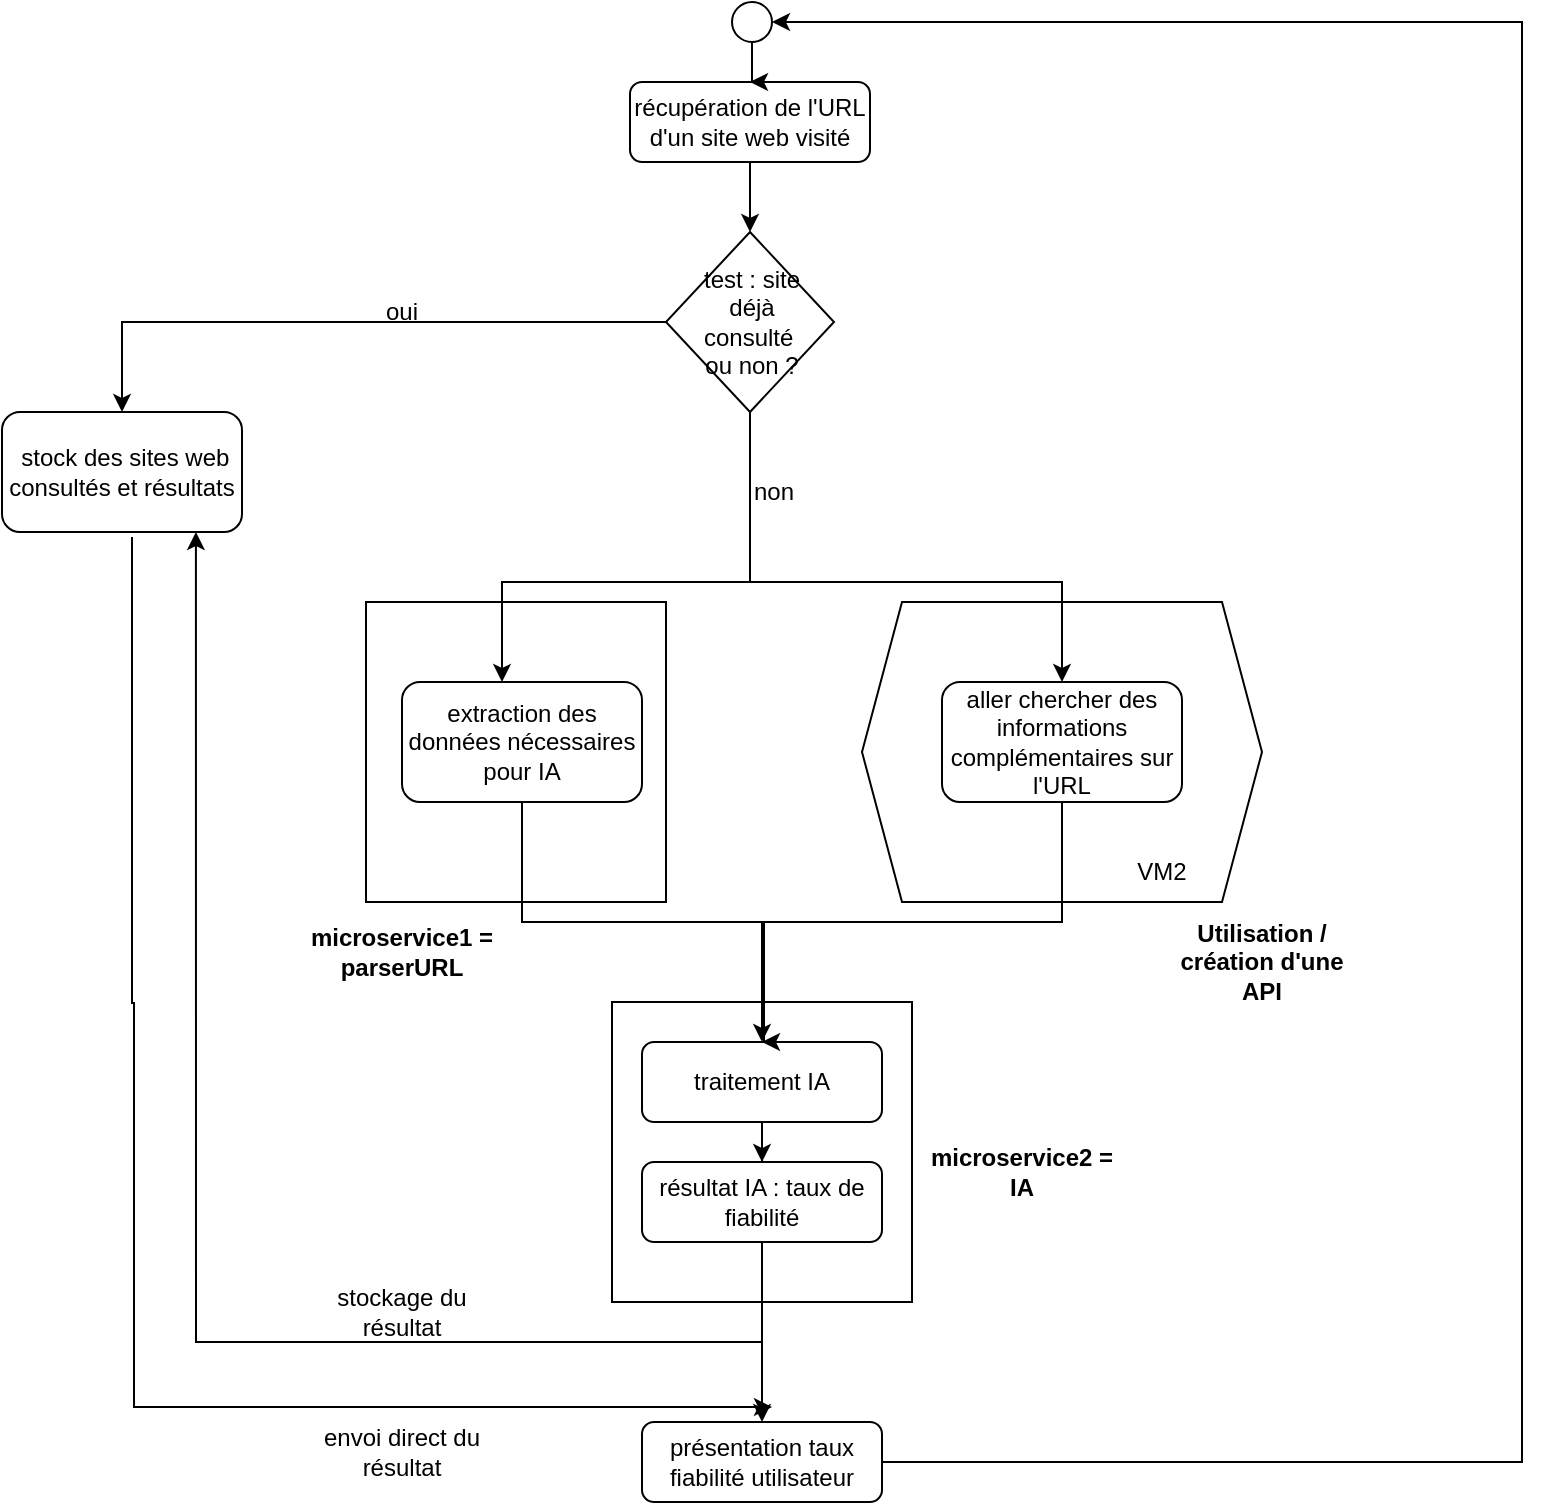 <mxfile version="25.0.3" pages="2">
  <diagram id="C5RBs43oDa-KdzZeNtuy" name="Page-1">
    <mxGraphModel dx="1750" dy="870" grid="1" gridSize="10" guides="1" tooltips="1" connect="1" arrows="1" fold="1" page="1" pageScale="1" pageWidth="827" pageHeight="1169" math="0" shadow="0">
      <root>
        <mxCell id="WIyWlLk6GJQsqaUBKTNV-0" />
        <mxCell id="WIyWlLk6GJQsqaUBKTNV-1" parent="WIyWlLk6GJQsqaUBKTNV-0" />
        <mxCell id="ohB5InCU-xN0NF_sRHij-32" value="" style="whiteSpace=wrap;html=1;aspect=fixed;" parent="WIyWlLk6GJQsqaUBKTNV-1" vertex="1">
          <mxGeometry x="345" y="590" width="150" height="150" as="geometry" />
        </mxCell>
        <mxCell id="ohB5InCU-xN0NF_sRHij-26" value="" style="whiteSpace=wrap;html=1;aspect=fixed;" parent="WIyWlLk6GJQsqaUBKTNV-1" vertex="1">
          <mxGeometry x="222" y="390" width="150" height="150" as="geometry" />
        </mxCell>
        <mxCell id="ohB5InCU-xN0NF_sRHij-23" value="" style="shape=hexagon;perimeter=hexagonPerimeter2;whiteSpace=wrap;html=1;fixedSize=1;" parent="WIyWlLk6GJQsqaUBKTNV-1" vertex="1">
          <mxGeometry x="470" y="390" width="200" height="150" as="geometry" />
        </mxCell>
        <mxCell id="ohB5InCU-xN0NF_sRHij-34" style="edgeStyle=orthogonalEdgeStyle;rounded=0;orthogonalLoop=1;jettySize=auto;html=1;entryX=0.5;entryY=0;entryDx=0;entryDy=0;" parent="WIyWlLk6GJQsqaUBKTNV-1" source="WIyWlLk6GJQsqaUBKTNV-3" target="ohB5InCU-xN0NF_sRHij-19" edge="1">
          <mxGeometry relative="1" as="geometry" />
        </mxCell>
        <mxCell id="WIyWlLk6GJQsqaUBKTNV-3" value="récupération de l&#39;URL d&#39;un site web visité" style="rounded=1;whiteSpace=wrap;html=1;fontSize=12;glass=0;strokeWidth=1;shadow=0;" parent="WIyWlLk6GJQsqaUBKTNV-1" vertex="1">
          <mxGeometry x="354" y="130" width="120" height="40" as="geometry" />
        </mxCell>
        <mxCell id="ohB5InCU-xN0NF_sRHij-11" style="edgeStyle=orthogonalEdgeStyle;rounded=0;orthogonalLoop=1;jettySize=auto;html=1;entryX=0.5;entryY=0;entryDx=0;entryDy=0;" parent="WIyWlLk6GJQsqaUBKTNV-1" source="WIyWlLk6GJQsqaUBKTNV-11" target="ohB5InCU-xN0NF_sRHij-10" edge="1">
          <mxGeometry relative="1" as="geometry" />
        </mxCell>
        <mxCell id="WIyWlLk6GJQsqaUBKTNV-11" value="traitement IA" style="rounded=1;whiteSpace=wrap;html=1;fontSize=12;glass=0;strokeWidth=1;shadow=0;" parent="WIyWlLk6GJQsqaUBKTNV-1" vertex="1">
          <mxGeometry x="360" y="610" width="120" height="40" as="geometry" />
        </mxCell>
        <mxCell id="ohB5InCU-xN0NF_sRHij-7" style="edgeStyle=orthogonalEdgeStyle;rounded=0;orthogonalLoop=1;jettySize=auto;html=1;entryX=0.5;entryY=0;entryDx=0;entryDy=0;" parent="WIyWlLk6GJQsqaUBKTNV-1" source="ohB5InCU-xN0NF_sRHij-4" target="WIyWlLk6GJQsqaUBKTNV-11" edge="1">
          <mxGeometry relative="1" as="geometry">
            <mxPoint x="420" y="560" as="targetPoint" />
          </mxGeometry>
        </mxCell>
        <mxCell id="ohB5InCU-xN0NF_sRHij-4" value="extraction des données nécessaires pour IA" style="rounded=1;whiteSpace=wrap;html=1;fontSize=12;glass=0;strokeWidth=1;shadow=0;" parent="WIyWlLk6GJQsqaUBKTNV-1" vertex="1">
          <mxGeometry x="240" y="430" width="120" height="60" as="geometry" />
        </mxCell>
        <mxCell id="ohB5InCU-xN0NF_sRHij-8" style="edgeStyle=orthogonalEdgeStyle;rounded=0;orthogonalLoop=1;jettySize=auto;html=1;entryX=0.5;entryY=0;entryDx=0;entryDy=0;" parent="WIyWlLk6GJQsqaUBKTNV-1" source="ohB5InCU-xN0NF_sRHij-5" edge="1" target="WIyWlLk6GJQsqaUBKTNV-11">
          <mxGeometry relative="1" as="geometry">
            <mxPoint x="420" y="560" as="targetPoint" />
            <Array as="points">
              <mxPoint x="570" y="550" />
              <mxPoint x="421" y="550" />
              <mxPoint x="421" y="610" />
            </Array>
          </mxGeometry>
        </mxCell>
        <mxCell id="ohB5InCU-xN0NF_sRHij-5" value="aller chercher des informations complémentaires sur l&#39;URL" style="rounded=1;whiteSpace=wrap;html=1;fontSize=12;glass=0;strokeWidth=1;shadow=0;" parent="WIyWlLk6GJQsqaUBKTNV-1" vertex="1">
          <mxGeometry x="510" y="430" width="120" height="60" as="geometry" />
        </mxCell>
        <mxCell id="ohB5InCU-xN0NF_sRHij-54" style="edgeStyle=orthogonalEdgeStyle;rounded=0;orthogonalLoop=1;jettySize=auto;html=1;" parent="WIyWlLk6GJQsqaUBKTNV-1" source="ohB5InCU-xN0NF_sRHij-10" target="ohB5InCU-xN0NF_sRHij-12" edge="1">
          <mxGeometry relative="1" as="geometry" />
        </mxCell>
        <mxCell id="ohB5InCU-xN0NF_sRHij-10" value="résultat IA : taux de fiabilité" style="rounded=1;whiteSpace=wrap;html=1;fontSize=12;glass=0;strokeWidth=1;shadow=0;" parent="WIyWlLk6GJQsqaUBKTNV-1" vertex="1">
          <mxGeometry x="360" y="670" width="120" height="40" as="geometry" />
        </mxCell>
        <mxCell id="ohB5InCU-xN0NF_sRHij-50" style="edgeStyle=orthogonalEdgeStyle;rounded=0;orthogonalLoop=1;jettySize=auto;html=1;entryX=1;entryY=0.5;entryDx=0;entryDy=0;" parent="WIyWlLk6GJQsqaUBKTNV-1" source="ohB5InCU-xN0NF_sRHij-12" target="ohB5InCU-xN0NF_sRHij-15" edge="1">
          <mxGeometry relative="1" as="geometry">
            <Array as="points">
              <mxPoint x="800" y="820" />
              <mxPoint x="800" y="100" />
            </Array>
          </mxGeometry>
        </mxCell>
        <mxCell id="ohB5InCU-xN0NF_sRHij-12" value="présentation taux fiabilité utilisateur" style="rounded=1;whiteSpace=wrap;html=1;fontSize=12;glass=0;strokeWidth=1;shadow=0;" parent="WIyWlLk6GJQsqaUBKTNV-1" vertex="1">
          <mxGeometry x="360" y="800" width="120" height="40" as="geometry" />
        </mxCell>
        <mxCell id="ohB5InCU-xN0NF_sRHij-49" style="edgeStyle=orthogonalEdgeStyle;rounded=0;orthogonalLoop=1;jettySize=auto;html=1;" parent="WIyWlLk6GJQsqaUBKTNV-1" source="ohB5InCU-xN0NF_sRHij-15" target="WIyWlLk6GJQsqaUBKTNV-3" edge="1">
          <mxGeometry relative="1" as="geometry" />
        </mxCell>
        <mxCell id="ohB5InCU-xN0NF_sRHij-15" value="" style="ellipse;whiteSpace=wrap;html=1;aspect=fixed;" parent="WIyWlLk6GJQsqaUBKTNV-1" vertex="1">
          <mxGeometry x="405" y="90" width="20" height="20" as="geometry" />
        </mxCell>
        <mxCell id="ohB5InCU-xN0NF_sRHij-39" style="edgeStyle=orthogonalEdgeStyle;rounded=0;orthogonalLoop=1;jettySize=auto;html=1;exitX=0.5;exitY=1;exitDx=0;exitDy=0;" parent="WIyWlLk6GJQsqaUBKTNV-1" source="ohB5InCU-xN0NF_sRHij-19" edge="1">
          <mxGeometry relative="1" as="geometry">
            <mxPoint x="290" y="430" as="targetPoint" />
            <mxPoint x="324" y="325" as="sourcePoint" />
            <Array as="points">
              <mxPoint x="414" y="380" />
              <mxPoint x="290" y="380" />
            </Array>
          </mxGeometry>
        </mxCell>
        <mxCell id="ohB5InCU-xN0NF_sRHij-40" style="edgeStyle=orthogonalEdgeStyle;rounded=0;orthogonalLoop=1;jettySize=auto;html=1;entryX=0.5;entryY=0;entryDx=0;entryDy=0;" parent="WIyWlLk6GJQsqaUBKTNV-1" source="ohB5InCU-xN0NF_sRHij-19" target="ohB5InCU-xN0NF_sRHij-5" edge="1">
          <mxGeometry relative="1" as="geometry">
            <Array as="points">
              <mxPoint x="414" y="380" />
              <mxPoint x="570" y="380" />
            </Array>
          </mxGeometry>
        </mxCell>
        <mxCell id="ohB5InCU-xN0NF_sRHij-19" value="" style="rhombus;whiteSpace=wrap;html=1;" parent="WIyWlLk6GJQsqaUBKTNV-1" vertex="1">
          <mxGeometry x="372" y="205" width="84" height="90" as="geometry" />
        </mxCell>
        <mxCell id="ohB5InCU-xN0NF_sRHij-24" value="VM2" style="text;html=1;align=center;verticalAlign=middle;whiteSpace=wrap;rounded=0;" parent="WIyWlLk6GJQsqaUBKTNV-1" vertex="1">
          <mxGeometry x="590" y="510" width="60" height="30" as="geometry" />
        </mxCell>
        <mxCell id="ohB5InCU-xN0NF_sRHij-33" value="&lt;b&gt;microservice2 = IA&lt;/b&gt;" style="text;html=1;align=center;verticalAlign=middle;whiteSpace=wrap;rounded=0;" parent="WIyWlLk6GJQsqaUBKTNV-1" vertex="1">
          <mxGeometry x="500" y="660" width="100" height="30" as="geometry" />
        </mxCell>
        <mxCell id="ohB5InCU-xN0NF_sRHij-35" value="test : site déjà consulté&amp;nbsp; ou non ?" style="text;html=1;align=center;verticalAlign=middle;whiteSpace=wrap;rounded=0;" parent="WIyWlLk6GJQsqaUBKTNV-1" vertex="1">
          <mxGeometry x="385" y="235" width="60" height="30" as="geometry" />
        </mxCell>
        <mxCell id="ohB5InCU-xN0NF_sRHij-41" value="non" style="text;html=1;align=center;verticalAlign=middle;whiteSpace=wrap;rounded=0;" parent="WIyWlLk6GJQsqaUBKTNV-1" vertex="1">
          <mxGeometry x="396" y="320" width="60" height="30" as="geometry" />
        </mxCell>
        <mxCell id="ohB5InCU-xN0NF_sRHij-42" value="oui" style="text;html=1;align=center;verticalAlign=middle;whiteSpace=wrap;rounded=0;" parent="WIyWlLk6GJQsqaUBKTNV-1" vertex="1">
          <mxGeometry x="210" y="230" width="60" height="30" as="geometry" />
        </mxCell>
        <mxCell id="ohB5InCU-xN0NF_sRHij-44" value="&lt;b&gt;microservice1 = parserURL&lt;/b&gt;" style="text;html=1;align=center;verticalAlign=middle;whiteSpace=wrap;rounded=0;" parent="WIyWlLk6GJQsqaUBKTNV-1" vertex="1">
          <mxGeometry x="190" y="550" width="100" height="30" as="geometry" />
        </mxCell>
        <mxCell id="ohB5InCU-xN0NF_sRHij-45" value="&lt;b&gt;Utilisation / création d&#39;une API&lt;/b&gt;" style="text;html=1;align=center;verticalAlign=middle;whiteSpace=wrap;rounded=0;" parent="WIyWlLk6GJQsqaUBKTNV-1" vertex="1">
          <mxGeometry x="620" y="550" width="100" height="40" as="geometry" />
        </mxCell>
        <mxCell id="ohB5InCU-xN0NF_sRHij-46" value="" style="edgeStyle=orthogonalEdgeStyle;rounded=0;orthogonalLoop=1;jettySize=auto;html=1;" parent="WIyWlLk6GJQsqaUBKTNV-1" source="ohB5InCU-xN0NF_sRHij-19" target="ohB5InCU-xN0NF_sRHij-18" edge="1">
          <mxGeometry relative="1" as="geometry">
            <mxPoint x="100" y="360" as="targetPoint" />
            <mxPoint x="372" y="250" as="sourcePoint" />
            <Array as="points">
              <mxPoint x="100" y="250" />
            </Array>
          </mxGeometry>
        </mxCell>
        <mxCell id="ohB5InCU-xN0NF_sRHij-47" style="edgeStyle=orthogonalEdgeStyle;rounded=0;orthogonalLoop=1;jettySize=auto;html=1;" parent="WIyWlLk6GJQsqaUBKTNV-1" edge="1">
          <mxGeometry relative="1" as="geometry">
            <mxPoint x="425" y="792.5" as="targetPoint" />
            <mxPoint x="105" y="357.5" as="sourcePoint" />
            <Array as="points">
              <mxPoint x="105" y="590.5" />
              <mxPoint x="106" y="590.5" />
            </Array>
          </mxGeometry>
        </mxCell>
        <mxCell id="ohB5InCU-xN0NF_sRHij-18" value="&amp;nbsp;stock des sites web consultés et résultats" style="rounded=1;whiteSpace=wrap;html=1;" parent="WIyWlLk6GJQsqaUBKTNV-1" vertex="1">
          <mxGeometry x="40" y="295" width="120" height="60" as="geometry" />
        </mxCell>
        <mxCell id="ohB5InCU-xN0NF_sRHij-52" style="edgeStyle=orthogonalEdgeStyle;rounded=0;orthogonalLoop=1;jettySize=auto;html=1;entryX=0.808;entryY=1;entryDx=0;entryDy=0;entryPerimeter=0;" parent="WIyWlLk6GJQsqaUBKTNV-1" source="ohB5InCU-xN0NF_sRHij-32" target="ohB5InCU-xN0NF_sRHij-18" edge="1">
          <mxGeometry relative="1" as="geometry">
            <Array as="points">
              <mxPoint x="420" y="760" />
              <mxPoint x="137" y="760" />
            </Array>
          </mxGeometry>
        </mxCell>
        <mxCell id="ohB5InCU-xN0NF_sRHij-53" value="stockage du résultat" style="text;html=1;align=center;verticalAlign=middle;whiteSpace=wrap;rounded=0;" parent="WIyWlLk6GJQsqaUBKTNV-1" vertex="1">
          <mxGeometry x="190" y="730" width="100" height="30" as="geometry" />
        </mxCell>
        <mxCell id="KUNb-ALwVsfFfX7cQz7f-1" value="envoi direct du résultat" style="text;html=1;align=center;verticalAlign=middle;whiteSpace=wrap;rounded=0;" vertex="1" parent="WIyWlLk6GJQsqaUBKTNV-1">
          <mxGeometry x="190" y="800" width="100" height="30" as="geometry" />
        </mxCell>
      </root>
    </mxGraphModel>
  </diagram>
  <diagram id="v_6nQgco1aNuK9Hcgt2x" name="Page-2">
    <mxGraphModel dx="1975" dy="870" grid="1" gridSize="10" guides="1" tooltips="1" connect="1" arrows="1" fold="1" page="1" pageScale="1" pageWidth="827" pageHeight="1169" math="0" shadow="0">
      <root>
        <mxCell id="0" />
        <mxCell id="1" parent="0" />
        <mxCell id="AFYvolNgyScurAeCCj6h-1" value="" style="whiteSpace=wrap;html=1;aspect=fixed;" parent="1" vertex="1">
          <mxGeometry x="345" y="590" width="150" height="150" as="geometry" />
        </mxCell>
        <mxCell id="AFYvolNgyScurAeCCj6h-2" value="" style="whiteSpace=wrap;html=1;aspect=fixed;" parent="1" vertex="1">
          <mxGeometry x="222" y="390" width="150" height="150" as="geometry" />
        </mxCell>
        <mxCell id="AFYvolNgyScurAeCCj6h-3" value="" style="shape=hexagon;perimeter=hexagonPerimeter2;whiteSpace=wrap;html=1;fixedSize=1;" parent="1" vertex="1">
          <mxGeometry x="470" y="390" width="200" height="150" as="geometry" />
        </mxCell>
        <mxCell id="AFYvolNgyScurAeCCj6h-4" style="edgeStyle=orthogonalEdgeStyle;rounded=0;orthogonalLoop=1;jettySize=auto;html=1;entryX=0.5;entryY=0;entryDx=0;entryDy=0;" parent="1" source="AFYvolNgyScurAeCCj6h-5" target="AFYvolNgyScurAeCCj6h-20" edge="1">
          <mxGeometry relative="1" as="geometry" />
        </mxCell>
        <mxCell id="AFYvolNgyScurAeCCj6h-5" value="retrieving the URL of a visited website" style="rounded=1;whiteSpace=wrap;html=1;fontSize=12;glass=0;strokeWidth=1;shadow=0;" parent="1" vertex="1">
          <mxGeometry x="354" y="130" width="120" height="40" as="geometry" />
        </mxCell>
        <mxCell id="AFYvolNgyScurAeCCj6h-6" style="edgeStyle=orthogonalEdgeStyle;rounded=0;orthogonalLoop=1;jettySize=auto;html=1;entryX=0.5;entryY=0;entryDx=0;entryDy=0;" parent="1" source="AFYvolNgyScurAeCCj6h-7" target="AFYvolNgyScurAeCCj6h-13" edge="1">
          <mxGeometry relative="1" as="geometry" />
        </mxCell>
        <mxCell id="AFYvolNgyScurAeCCj6h-7" value="&lt;div&gt;AI processing&lt;/div&gt;" style="rounded=1;whiteSpace=wrap;html=1;fontSize=12;glass=0;strokeWidth=1;shadow=0;" parent="1" vertex="1">
          <mxGeometry x="360" y="610" width="120" height="40" as="geometry" />
        </mxCell>
        <mxCell id="AFYvolNgyScurAeCCj6h-8" style="edgeStyle=orthogonalEdgeStyle;rounded=0;orthogonalLoop=1;jettySize=auto;html=1;entryX=0.5;entryY=0;entryDx=0;entryDy=0;" parent="1" source="AFYvolNgyScurAeCCj6h-9" target="AFYvolNgyScurAeCCj6h-7" edge="1">
          <mxGeometry relative="1" as="geometry">
            <mxPoint x="420" y="560" as="targetPoint" />
          </mxGeometry>
        </mxCell>
        <mxCell id="AFYvolNgyScurAeCCj6h-9" value="&lt;div&gt;extraction of necessary data&amp;nbsp;&lt;span style=&quot;background-color: initial;&quot;&gt;on URL&amp;nbsp;&lt;/span&gt;&lt;span style=&quot;background-color: initial;&quot;&gt;for AI&lt;/span&gt;&lt;/div&gt;" style="rounded=1;whiteSpace=wrap;html=1;fontSize=12;glass=0;strokeWidth=1;shadow=0;" parent="1" vertex="1">
          <mxGeometry x="240" y="430" width="120" height="60" as="geometry" />
        </mxCell>
        <mxCell id="AFYvolNgyScurAeCCj6h-10" style="edgeStyle=orthogonalEdgeStyle;rounded=0;orthogonalLoop=1;jettySize=auto;html=1;entryX=0.5;entryY=0;entryDx=0;entryDy=0;" parent="1" source="AFYvolNgyScurAeCCj6h-11" target="AFYvolNgyScurAeCCj6h-7" edge="1">
          <mxGeometry relative="1" as="geometry">
            <mxPoint x="420" y="560" as="targetPoint" />
            <Array as="points">
              <mxPoint x="570" y="550" />
              <mxPoint x="421" y="550" />
              <mxPoint x="421" y="610" />
            </Array>
          </mxGeometry>
        </mxCell>
        <mxCell id="AFYvolNgyScurAeCCj6h-11" value="pick up complementary information about URL&amp;nbsp;" style="rounded=1;whiteSpace=wrap;html=1;fontSize=12;glass=0;strokeWidth=1;shadow=0;" parent="1" vertex="1">
          <mxGeometry x="510" y="430" width="120" height="60" as="geometry" />
        </mxCell>
        <mxCell id="AFYvolNgyScurAeCCj6h-12" style="edgeStyle=orthogonalEdgeStyle;rounded=0;orthogonalLoop=1;jettySize=auto;html=1;" parent="1" source="AFYvolNgyScurAeCCj6h-13" target="AFYvolNgyScurAeCCj6h-15" edge="1">
          <mxGeometry relative="1" as="geometry" />
        </mxCell>
        <mxCell id="AFYvolNgyScurAeCCj6h-13" value="AI result: reliability rate" style="rounded=1;whiteSpace=wrap;html=1;fontSize=12;glass=0;strokeWidth=1;shadow=0;" parent="1" vertex="1">
          <mxGeometry x="360" y="670" width="120" height="40" as="geometry" />
        </mxCell>
        <mxCell id="AFYvolNgyScurAeCCj6h-14" style="edgeStyle=orthogonalEdgeStyle;rounded=0;orthogonalLoop=1;jettySize=auto;html=1;entryX=1;entryY=0.5;entryDx=0;entryDy=0;" parent="1" source="AFYvolNgyScurAeCCj6h-15" target="AFYvolNgyScurAeCCj6h-17" edge="1">
          <mxGeometry relative="1" as="geometry">
            <Array as="points">
              <mxPoint x="800" y="830" />
              <mxPoint x="800" y="100" />
            </Array>
          </mxGeometry>
        </mxCell>
        <mxCell id="AFYvolNgyScurAeCCj6h-15" value="&lt;div&gt;reliability rate presentation&lt;/div&gt;" style="rounded=1;whiteSpace=wrap;html=1;fontSize=12;glass=0;strokeWidth=1;shadow=0;" parent="1" vertex="1">
          <mxGeometry x="360" y="812" width="120" height="38" as="geometry" />
        </mxCell>
        <mxCell id="AFYvolNgyScurAeCCj6h-16" style="edgeStyle=orthogonalEdgeStyle;rounded=0;orthogonalLoop=1;jettySize=auto;html=1;" parent="1" source="AFYvolNgyScurAeCCj6h-17" target="AFYvolNgyScurAeCCj6h-5" edge="1">
          <mxGeometry relative="1" as="geometry" />
        </mxCell>
        <mxCell id="AFYvolNgyScurAeCCj6h-17" value="" style="ellipse;whiteSpace=wrap;html=1;aspect=fixed;" parent="1" vertex="1">
          <mxGeometry x="405" y="90" width="20" height="20" as="geometry" />
        </mxCell>
        <mxCell id="AFYvolNgyScurAeCCj6h-18" style="edgeStyle=orthogonalEdgeStyle;rounded=0;orthogonalLoop=1;jettySize=auto;html=1;exitX=0.5;exitY=1;exitDx=0;exitDy=0;" parent="1" source="AFYvolNgyScurAeCCj6h-20" edge="1">
          <mxGeometry relative="1" as="geometry">
            <mxPoint x="290" y="430" as="targetPoint" />
            <mxPoint x="324" y="325" as="sourcePoint" />
            <Array as="points">
              <mxPoint x="414" y="380" />
              <mxPoint x="290" y="380" />
            </Array>
          </mxGeometry>
        </mxCell>
        <mxCell id="AFYvolNgyScurAeCCj6h-19" style="edgeStyle=orthogonalEdgeStyle;rounded=0;orthogonalLoop=1;jettySize=auto;html=1;entryX=0.5;entryY=0;entryDx=0;entryDy=0;" parent="1" source="AFYvolNgyScurAeCCj6h-20" target="AFYvolNgyScurAeCCj6h-11" edge="1">
          <mxGeometry relative="1" as="geometry">
            <Array as="points">
              <mxPoint x="414" y="380" />
              <mxPoint x="570" y="380" />
            </Array>
          </mxGeometry>
        </mxCell>
        <mxCell id="AFYvolNgyScurAeCCj6h-20" value="" style="rhombus;whiteSpace=wrap;html=1;" parent="1" vertex="1">
          <mxGeometry x="395" y="230" width="37" height="40" as="geometry" />
        </mxCell>
        <mxCell id="AFYvolNgyScurAeCCj6h-21" value="VM2" style="text;html=1;align=center;verticalAlign=middle;whiteSpace=wrap;rounded=0;" parent="1" vertex="1">
          <mxGeometry x="590" y="510" width="60" height="30" as="geometry" />
        </mxCell>
        <mxCell id="AFYvolNgyScurAeCCj6h-22" value="&lt;b&gt;microservice2 = AI&lt;/b&gt;" style="text;html=1;align=center;verticalAlign=middle;whiteSpace=wrap;rounded=0;" parent="1" vertex="1">
          <mxGeometry x="500" y="660" width="100" height="30" as="geometry" />
        </mxCell>
        <mxCell id="AFYvolNgyScurAeCCj6h-23" value="&lt;div&gt;&lt;b&gt;test&lt;/b&gt;: is site already consulted or not?&lt;/div&gt;&lt;div&gt;&lt;br&gt;&lt;/div&gt;" style="text;html=1;align=center;verticalAlign=middle;whiteSpace=wrap;rounded=0;" parent="1" vertex="1">
          <mxGeometry x="436" y="250" width="74" height="30" as="geometry" />
        </mxCell>
        <mxCell id="AFYvolNgyScurAeCCj6h-24" value="no" style="text;html=1;align=center;verticalAlign=middle;whiteSpace=wrap;rounded=0;" parent="1" vertex="1">
          <mxGeometry x="396" y="320" width="60" height="30" as="geometry" />
        </mxCell>
        <mxCell id="AFYvolNgyScurAeCCj6h-25" value="yes" style="text;html=1;align=center;verticalAlign=middle;whiteSpace=wrap;rounded=0;" parent="1" vertex="1">
          <mxGeometry x="210" y="230" width="60" height="30" as="geometry" />
        </mxCell>
        <mxCell id="AFYvolNgyScurAeCCj6h-26" value="&lt;b&gt;microservice1 = URLparser&lt;/b&gt;" style="text;html=1;align=center;verticalAlign=middle;whiteSpace=wrap;rounded=0;" parent="1" vertex="1">
          <mxGeometry x="190" y="550" width="100" height="30" as="geometry" />
        </mxCell>
        <mxCell id="AFYvolNgyScurAeCCj6h-27" value="&lt;b&gt;Use/design an API&lt;/b&gt;" style="text;html=1;align=center;verticalAlign=middle;whiteSpace=wrap;rounded=0;" parent="1" vertex="1">
          <mxGeometry x="620" y="550" width="100" height="40" as="geometry" />
        </mxCell>
        <mxCell id="AFYvolNgyScurAeCCj6h-28" value="" style="edgeStyle=orthogonalEdgeStyle;rounded=0;orthogonalLoop=1;jettySize=auto;html=1;" parent="1" source="AFYvolNgyScurAeCCj6h-20" target="AFYvolNgyScurAeCCj6h-30" edge="1">
          <mxGeometry relative="1" as="geometry">
            <mxPoint x="100" y="360" as="targetPoint" />
            <mxPoint x="372" y="250" as="sourcePoint" />
            <Array as="points">
              <mxPoint x="100" y="250" />
            </Array>
          </mxGeometry>
        </mxCell>
        <mxCell id="AFYvolNgyScurAeCCj6h-29" style="edgeStyle=orthogonalEdgeStyle;rounded=0;orthogonalLoop=1;jettySize=auto;html=1;" parent="1" edge="1">
          <mxGeometry relative="1" as="geometry">
            <mxPoint x="425" y="792.5" as="targetPoint" />
            <mxPoint x="105" y="357.5" as="sourcePoint" />
            <Array as="points">
              <mxPoint x="105" y="590.5" />
              <mxPoint x="106" y="590.5" />
            </Array>
          </mxGeometry>
        </mxCell>
        <mxCell id="AFYvolNgyScurAeCCj6h-30" value="&lt;div&gt;stock of websites consulted and reliability rate&lt;/div&gt;" style="rounded=1;whiteSpace=wrap;html=1;" parent="1" vertex="1">
          <mxGeometry x="40" y="295" width="120" height="60" as="geometry" />
        </mxCell>
        <mxCell id="AFYvolNgyScurAeCCj6h-31" style="edgeStyle=orthogonalEdgeStyle;rounded=0;orthogonalLoop=1;jettySize=auto;html=1;entryX=0.808;entryY=1;entryDx=0;entryDy=0;entryPerimeter=0;" parent="1" source="AFYvolNgyScurAeCCj6h-1" target="AFYvolNgyScurAeCCj6h-30" edge="1">
          <mxGeometry relative="1" as="geometry">
            <Array as="points">
              <mxPoint x="420" y="760" />
              <mxPoint x="137" y="760" />
            </Array>
          </mxGeometry>
        </mxCell>
        <mxCell id="AFYvolNgyScurAeCCj6h-32" value="stock the reliability rate" style="text;html=1;align=center;verticalAlign=middle;whiteSpace=wrap;rounded=0;" parent="1" vertex="1">
          <mxGeometry x="190" y="730" width="100" height="30" as="geometry" />
        </mxCell>
        <mxCell id="AFYvolNgyScurAeCCj6h-33" value="&lt;div&gt;send the&amp;nbsp;&lt;span style=&quot;background-color: initial;&quot;&gt;reliability rate&lt;/span&gt;&lt;/div&gt;" style="text;html=1;align=center;verticalAlign=middle;whiteSpace=wrap;rounded=0;" parent="1" vertex="1">
          <mxGeometry x="190" y="794" width="100" height="30" as="geometry" />
        </mxCell>
      </root>
    </mxGraphModel>
  </diagram>
</mxfile>
